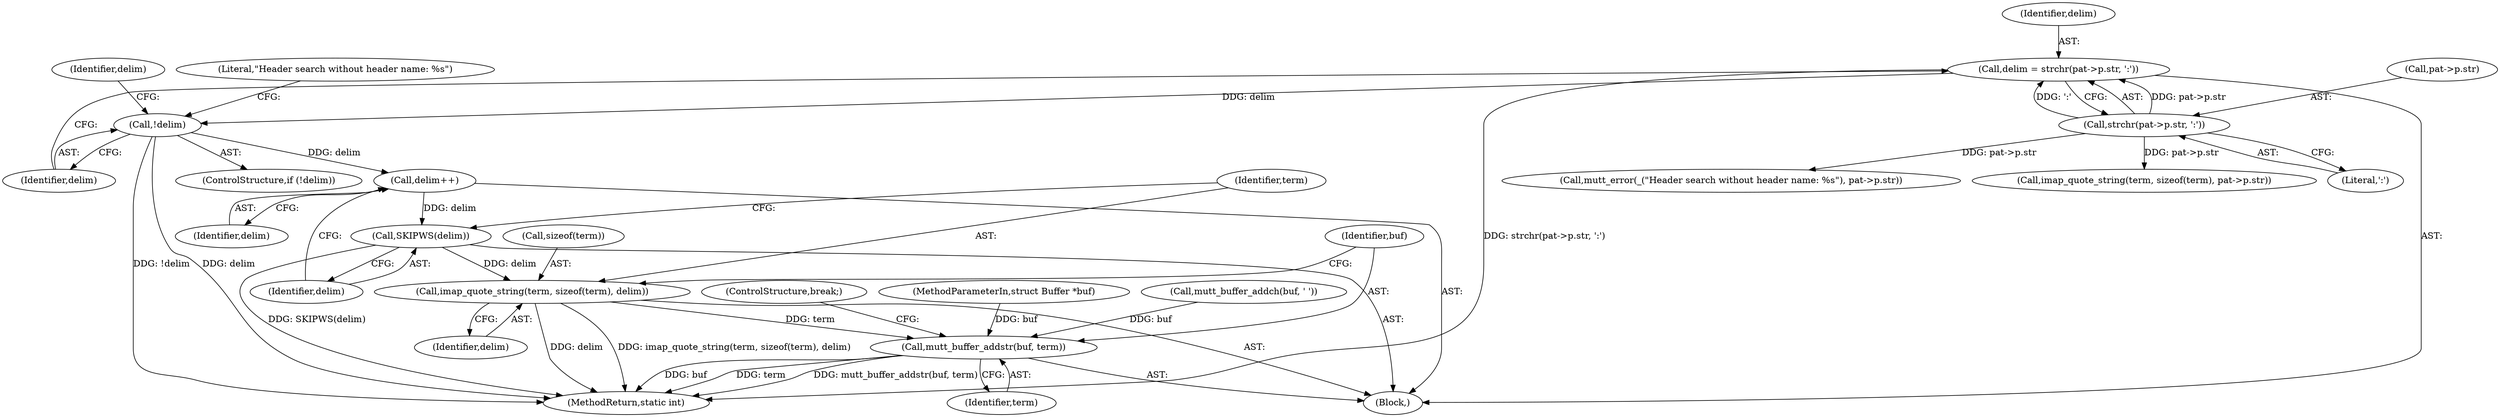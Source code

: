 digraph "1_neomutt_e52393740334443ae0206cab2d7caef381646725_1@API" {
"1000211" [label="(Call,delim = strchr(pat->p.str, ':'))"];
"1000213" [label="(Call,strchr(pat->p.str, ':'))"];
"1000221" [label="(Call,!delim)"];
"1000258" [label="(Call,delim++)"];
"1000260" [label="(Call,SKIPWS(delim))"];
"1000262" [label="(Call,imap_quote_string(term, sizeof(term), delim))"];
"1000267" [label="(Call,mutt_buffer_addstr(buf, term))"];
"1000268" [label="(Identifier,buf)"];
"1000220" [label="(ControlStructure,if (!delim))"];
"1000260" [label="(Call,SKIPWS(delim))"];
"1000269" [label="(Identifier,term)"];
"1000261" [label="(Identifier,delim)"];
"1000211" [label="(Call,delim = strchr(pat->p.str, ':'))"];
"1000224" [label="(Call,mutt_error(_(\"Header search without header name: %s\"), pat->p.str))"];
"1000226" [label="(Literal,\"Header search without header name: %s\")"];
"1000206" [label="(Block,)"];
"1000270" [label="(ControlStructure,break;)"];
"1000237" [label="(Identifier,delim)"];
"1000239" [label="(Call,imap_quote_string(term, sizeof(term), pat->p.str))"];
"1000259" [label="(Identifier,delim)"];
"1000213" [label="(Call,strchr(pat->p.str, ':'))"];
"1000219" [label="(Literal,':')"];
"1000262" [label="(Call,imap_quote_string(term, sizeof(term), delim))"];
"1000267" [label="(Call,mutt_buffer_addstr(buf, term))"];
"1000264" [label="(Call,sizeof(term))"];
"1000258" [label="(Call,delim++)"];
"1000222" [label="(Identifier,delim)"];
"1000212" [label="(Identifier,delim)"];
"1000221" [label="(Call,!delim)"];
"1000105" [label="(MethodParameterIn,struct Buffer *buf)"];
"1000350" [label="(MethodReturn,static int)"];
"1000266" [label="(Identifier,delim)"];
"1000263" [label="(Identifier,term)"];
"1000214" [label="(Call,pat->p.str)"];
"1000251" [label="(Call,mutt_buffer_addch(buf, ' '))"];
"1000211" -> "1000206"  [label="AST: "];
"1000211" -> "1000213"  [label="CFG: "];
"1000212" -> "1000211"  [label="AST: "];
"1000213" -> "1000211"  [label="AST: "];
"1000222" -> "1000211"  [label="CFG: "];
"1000211" -> "1000350"  [label="DDG: strchr(pat->p.str, ':')"];
"1000213" -> "1000211"  [label="DDG: pat->p.str"];
"1000213" -> "1000211"  [label="DDG: ':'"];
"1000211" -> "1000221"  [label="DDG: delim"];
"1000213" -> "1000219"  [label="CFG: "];
"1000214" -> "1000213"  [label="AST: "];
"1000219" -> "1000213"  [label="AST: "];
"1000213" -> "1000224"  [label="DDG: pat->p.str"];
"1000213" -> "1000239"  [label="DDG: pat->p.str"];
"1000221" -> "1000220"  [label="AST: "];
"1000221" -> "1000222"  [label="CFG: "];
"1000222" -> "1000221"  [label="AST: "];
"1000226" -> "1000221"  [label="CFG: "];
"1000237" -> "1000221"  [label="CFG: "];
"1000221" -> "1000350"  [label="DDG: !delim"];
"1000221" -> "1000350"  [label="DDG: delim"];
"1000221" -> "1000258"  [label="DDG: delim"];
"1000258" -> "1000206"  [label="AST: "];
"1000258" -> "1000259"  [label="CFG: "];
"1000259" -> "1000258"  [label="AST: "];
"1000261" -> "1000258"  [label="CFG: "];
"1000258" -> "1000260"  [label="DDG: delim"];
"1000260" -> "1000206"  [label="AST: "];
"1000260" -> "1000261"  [label="CFG: "];
"1000261" -> "1000260"  [label="AST: "];
"1000263" -> "1000260"  [label="CFG: "];
"1000260" -> "1000350"  [label="DDG: SKIPWS(delim)"];
"1000260" -> "1000262"  [label="DDG: delim"];
"1000262" -> "1000206"  [label="AST: "];
"1000262" -> "1000266"  [label="CFG: "];
"1000263" -> "1000262"  [label="AST: "];
"1000264" -> "1000262"  [label="AST: "];
"1000266" -> "1000262"  [label="AST: "];
"1000268" -> "1000262"  [label="CFG: "];
"1000262" -> "1000350"  [label="DDG: imap_quote_string(term, sizeof(term), delim)"];
"1000262" -> "1000350"  [label="DDG: delim"];
"1000262" -> "1000267"  [label="DDG: term"];
"1000267" -> "1000206"  [label="AST: "];
"1000267" -> "1000269"  [label="CFG: "];
"1000268" -> "1000267"  [label="AST: "];
"1000269" -> "1000267"  [label="AST: "];
"1000270" -> "1000267"  [label="CFG: "];
"1000267" -> "1000350"  [label="DDG: term"];
"1000267" -> "1000350"  [label="DDG: mutt_buffer_addstr(buf, term)"];
"1000267" -> "1000350"  [label="DDG: buf"];
"1000251" -> "1000267"  [label="DDG: buf"];
"1000105" -> "1000267"  [label="DDG: buf"];
}
